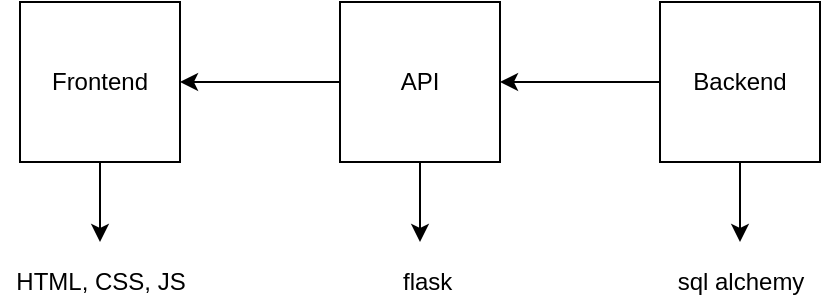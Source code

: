 <mxfile version="14.4.2" type="device"><diagram id="0TfyYCPIiSe_EB75OXMC" name="Page-1"><mxGraphModel dx="852" dy="504" grid="1" gridSize="10" guides="1" tooltips="1" connect="1" arrows="1" fold="1" page="1" pageScale="1" pageWidth="850" pageHeight="1100" math="0" shadow="0"><root><mxCell id="0"/><mxCell id="1" parent="0"/><mxCell id="EZfRv2pxMzH4CEswKN2P-10" style="edgeStyle=orthogonalEdgeStyle;rounded=0;orthogonalLoop=1;jettySize=auto;html=1;" edge="1" parent="1" source="EZfRv2pxMzH4CEswKN2P-1"><mxGeometry relative="1" as="geometry"><mxPoint x="200" y="280" as="targetPoint"/></mxGeometry></mxCell><mxCell id="EZfRv2pxMzH4CEswKN2P-1" value="Frontend" style="whiteSpace=wrap;html=1;aspect=fixed;" vertex="1" parent="1"><mxGeometry x="160" y="160" width="80" height="80" as="geometry"/></mxCell><mxCell id="EZfRv2pxMzH4CEswKN2P-5" style="edgeStyle=orthogonalEdgeStyle;rounded=0;orthogonalLoop=1;jettySize=auto;html=1;entryX=1;entryY=0.5;entryDx=0;entryDy=0;" edge="1" parent="1" source="EZfRv2pxMzH4CEswKN2P-2" target="EZfRv2pxMzH4CEswKN2P-1"><mxGeometry relative="1" as="geometry"/></mxCell><mxCell id="EZfRv2pxMzH4CEswKN2P-12" style="edgeStyle=orthogonalEdgeStyle;rounded=0;orthogonalLoop=1;jettySize=auto;html=1;" edge="1" parent="1" source="EZfRv2pxMzH4CEswKN2P-2"><mxGeometry relative="1" as="geometry"><mxPoint x="360" y="280" as="targetPoint"/></mxGeometry></mxCell><mxCell id="EZfRv2pxMzH4CEswKN2P-2" value="API" style="whiteSpace=wrap;html=1;aspect=fixed;" vertex="1" parent="1"><mxGeometry x="320" y="160" width="80" height="80" as="geometry"/></mxCell><mxCell id="EZfRv2pxMzH4CEswKN2P-4" style="edgeStyle=orthogonalEdgeStyle;rounded=0;orthogonalLoop=1;jettySize=auto;html=1;" edge="1" parent="1" source="EZfRv2pxMzH4CEswKN2P-3" target="EZfRv2pxMzH4CEswKN2P-2"><mxGeometry relative="1" as="geometry"/></mxCell><mxCell id="EZfRv2pxMzH4CEswKN2P-16" style="edgeStyle=orthogonalEdgeStyle;rounded=0;orthogonalLoop=1;jettySize=auto;html=1;" edge="1" parent="1" source="EZfRv2pxMzH4CEswKN2P-3"><mxGeometry relative="1" as="geometry"><mxPoint x="520" y="280" as="targetPoint"/></mxGeometry></mxCell><mxCell id="EZfRv2pxMzH4CEswKN2P-3" value="Backend" style="whiteSpace=wrap;html=1;aspect=fixed;" vertex="1" parent="1"><mxGeometry x="480" y="160" width="80" height="80" as="geometry"/></mxCell><mxCell id="EZfRv2pxMzH4CEswKN2P-11" value="HTML, CSS, JS" style="text;html=1;align=center;verticalAlign=middle;resizable=0;points=[];autosize=1;" vertex="1" parent="1"><mxGeometry x="150" y="290" width="100" height="20" as="geometry"/></mxCell><mxCell id="EZfRv2pxMzH4CEswKN2P-13" value="flask&amp;nbsp;" style="text;html=1;align=center;verticalAlign=middle;resizable=0;points=[];autosize=1;" vertex="1" parent="1"><mxGeometry x="345" y="290" width="40" height="20" as="geometry"/></mxCell><mxCell id="EZfRv2pxMzH4CEswKN2P-14" value="sql alchemy" style="text;html=1;align=center;verticalAlign=middle;resizable=0;points=[];autosize=1;" vertex="1" parent="1"><mxGeometry x="480" y="290" width="80" height="20" as="geometry"/></mxCell></root></mxGraphModel></diagram></mxfile>